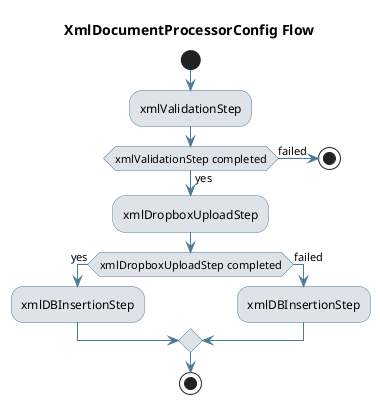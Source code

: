@startuml
skinparam activity {
    BackgroundColor #DEE3E9
    BorderColor #4D7A97
    ArrowColor #4D7A97
}

start
title XmlDocumentProcessorConfig Flow

:xmlValidationStep;
if (xmlValidationStep completed) then (yes)
    :xmlDropboxUploadStep;
    if (xmlDropboxUploadStep completed) then (yes)
        :xmlDBInsertionStep;
    else (failed)
        :xmlDBInsertionStep;
    endif
else (failed)
    stop
endif

stop
@enduml